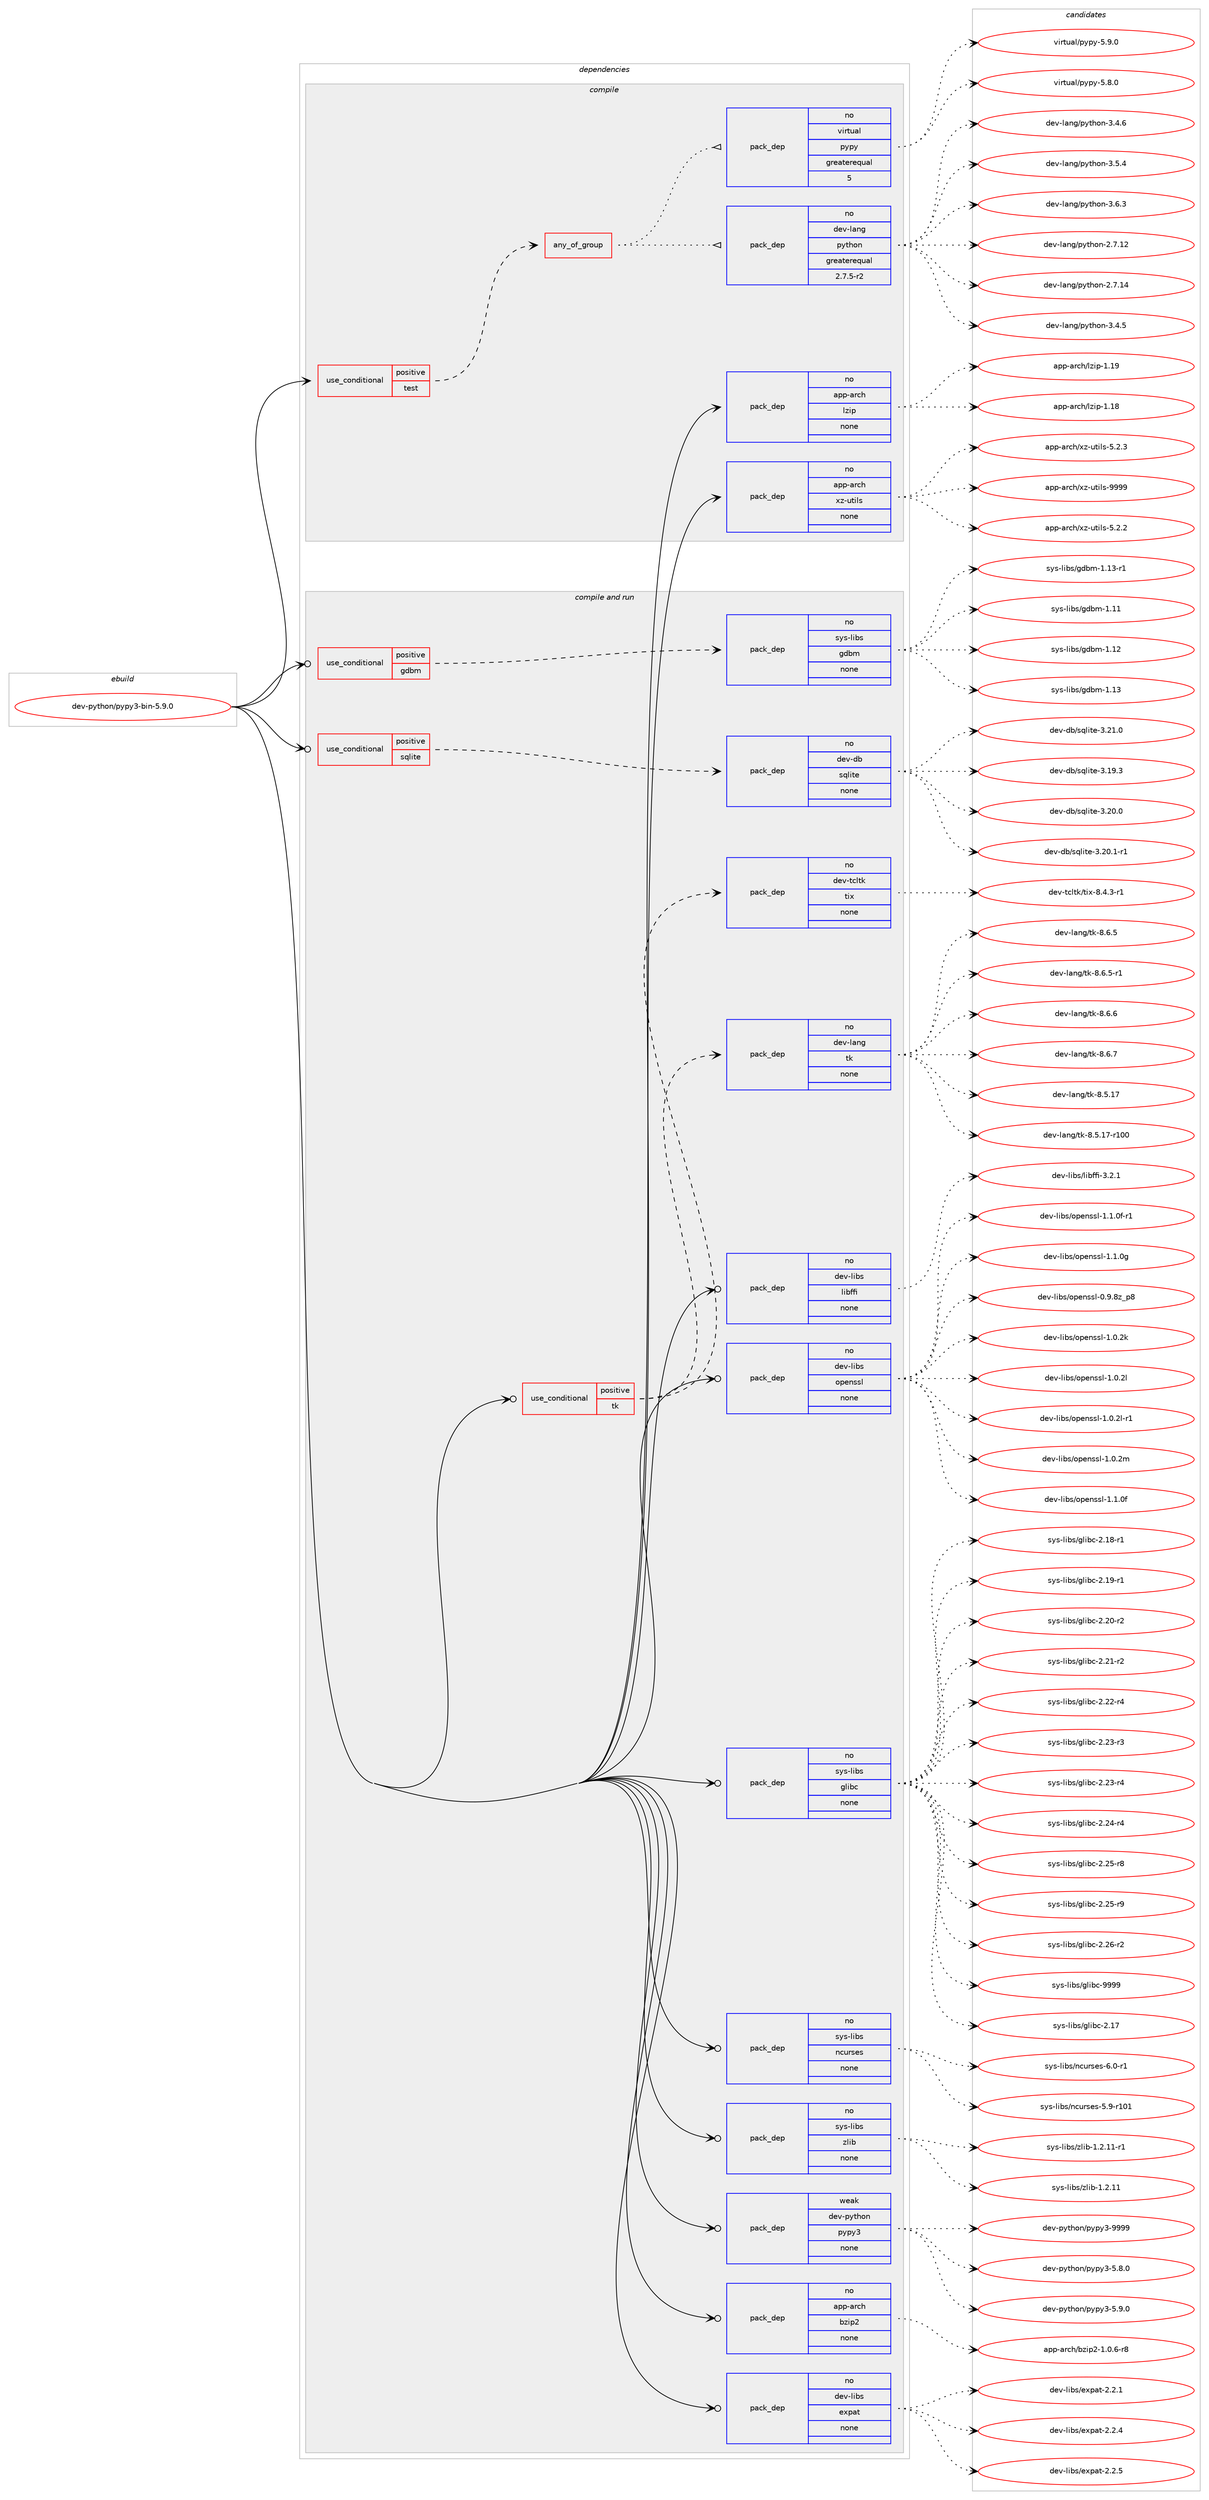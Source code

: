 digraph prolog {

# *************
# Graph options
# *************

newrank=true;
concentrate=true;
compound=true;
graph [rankdir=LR,fontname=Helvetica,fontsize=10,ranksep=1.5];#, ranksep=2.5, nodesep=0.2];
edge  [arrowhead=vee];
node  [fontname=Helvetica,fontsize=10];

# **********
# The ebuild
# **********

subgraph cluster_leftcol {
color=gray;
rank=same;
label=<<i>ebuild</i>>;
id [label="dev-python/pypy3-bin-5.9.0", color=red, width=4, href="../dev-python/pypy3-bin-5.9.0.svg"];
}

# ****************
# The dependencies
# ****************

subgraph cluster_midcol {
color=gray;
label=<<i>dependencies</i>>;
subgraph cluster_compile {
fillcolor="#eeeeee";
style=filled;
label=<<i>compile</i>>;
subgraph cond39148 {
dependency178585 [label=<<TABLE BORDER="0" CELLBORDER="1" CELLSPACING="0" CELLPADDING="4"><TR><TD ROWSPAN="3" CELLPADDING="10">use_conditional</TD></TR><TR><TD>positive</TD></TR><TR><TD>test</TD></TR></TABLE>>, shape=none, color=red];
subgraph any3884 {
dependency178586 [label=<<TABLE BORDER="0" CELLBORDER="1" CELLSPACING="0" CELLPADDING="4"><TR><TD CELLPADDING="10">any_of_group</TD></TR></TABLE>>, shape=none, color=red];subgraph pack135508 {
dependency178587 [label=<<TABLE BORDER="0" CELLBORDER="1" CELLSPACING="0" CELLPADDING="4" WIDTH="220"><TR><TD ROWSPAN="6" CELLPADDING="30">pack_dep</TD></TR><TR><TD WIDTH="110">no</TD></TR><TR><TD>dev-lang</TD></TR><TR><TD>python</TD></TR><TR><TD>greaterequal</TD></TR><TR><TD>2.7.5-r2</TD></TR></TABLE>>, shape=none, color=blue];
}
dependency178586:e -> dependency178587:w [weight=20,style="dotted",arrowhead="oinv"];
subgraph pack135509 {
dependency178588 [label=<<TABLE BORDER="0" CELLBORDER="1" CELLSPACING="0" CELLPADDING="4" WIDTH="220"><TR><TD ROWSPAN="6" CELLPADDING="30">pack_dep</TD></TR><TR><TD WIDTH="110">no</TD></TR><TR><TD>virtual</TD></TR><TR><TD>pypy</TD></TR><TR><TD>greaterequal</TD></TR><TR><TD>5</TD></TR></TABLE>>, shape=none, color=blue];
}
dependency178586:e -> dependency178588:w [weight=20,style="dotted",arrowhead="oinv"];
}
dependency178585:e -> dependency178586:w [weight=20,style="dashed",arrowhead="vee"];
}
id:e -> dependency178585:w [weight=20,style="solid",arrowhead="vee"];
subgraph pack135510 {
dependency178589 [label=<<TABLE BORDER="0" CELLBORDER="1" CELLSPACING="0" CELLPADDING="4" WIDTH="220"><TR><TD ROWSPAN="6" CELLPADDING="30">pack_dep</TD></TR><TR><TD WIDTH="110">no</TD></TR><TR><TD>app-arch</TD></TR><TR><TD>lzip</TD></TR><TR><TD>none</TD></TR><TR><TD></TD></TR></TABLE>>, shape=none, color=blue];
}
id:e -> dependency178589:w [weight=20,style="solid",arrowhead="vee"];
subgraph pack135511 {
dependency178590 [label=<<TABLE BORDER="0" CELLBORDER="1" CELLSPACING="0" CELLPADDING="4" WIDTH="220"><TR><TD ROWSPAN="6" CELLPADDING="30">pack_dep</TD></TR><TR><TD WIDTH="110">no</TD></TR><TR><TD>app-arch</TD></TR><TR><TD>xz-utils</TD></TR><TR><TD>none</TD></TR><TR><TD></TD></TR></TABLE>>, shape=none, color=blue];
}
id:e -> dependency178590:w [weight=20,style="solid",arrowhead="vee"];
}
subgraph cluster_compileandrun {
fillcolor="#eeeeee";
style=filled;
label=<<i>compile and run</i>>;
subgraph cond39149 {
dependency178591 [label=<<TABLE BORDER="0" CELLBORDER="1" CELLSPACING="0" CELLPADDING="4"><TR><TD ROWSPAN="3" CELLPADDING="10">use_conditional</TD></TR><TR><TD>positive</TD></TR><TR><TD>gdbm</TD></TR></TABLE>>, shape=none, color=red];
subgraph pack135512 {
dependency178592 [label=<<TABLE BORDER="0" CELLBORDER="1" CELLSPACING="0" CELLPADDING="4" WIDTH="220"><TR><TD ROWSPAN="6" CELLPADDING="30">pack_dep</TD></TR><TR><TD WIDTH="110">no</TD></TR><TR><TD>sys-libs</TD></TR><TR><TD>gdbm</TD></TR><TR><TD>none</TD></TR><TR><TD></TD></TR></TABLE>>, shape=none, color=blue];
}
dependency178591:e -> dependency178592:w [weight=20,style="dashed",arrowhead="vee"];
}
id:e -> dependency178591:w [weight=20,style="solid",arrowhead="odotvee"];
subgraph cond39150 {
dependency178593 [label=<<TABLE BORDER="0" CELLBORDER="1" CELLSPACING="0" CELLPADDING="4"><TR><TD ROWSPAN="3" CELLPADDING="10">use_conditional</TD></TR><TR><TD>positive</TD></TR><TR><TD>sqlite</TD></TR></TABLE>>, shape=none, color=red];
subgraph pack135513 {
dependency178594 [label=<<TABLE BORDER="0" CELLBORDER="1" CELLSPACING="0" CELLPADDING="4" WIDTH="220"><TR><TD ROWSPAN="6" CELLPADDING="30">pack_dep</TD></TR><TR><TD WIDTH="110">no</TD></TR><TR><TD>dev-db</TD></TR><TR><TD>sqlite</TD></TR><TR><TD>none</TD></TR><TR><TD></TD></TR></TABLE>>, shape=none, color=blue];
}
dependency178593:e -> dependency178594:w [weight=20,style="dashed",arrowhead="vee"];
}
id:e -> dependency178593:w [weight=20,style="solid",arrowhead="odotvee"];
subgraph cond39151 {
dependency178595 [label=<<TABLE BORDER="0" CELLBORDER="1" CELLSPACING="0" CELLPADDING="4"><TR><TD ROWSPAN="3" CELLPADDING="10">use_conditional</TD></TR><TR><TD>positive</TD></TR><TR><TD>tk</TD></TR></TABLE>>, shape=none, color=red];
subgraph pack135514 {
dependency178596 [label=<<TABLE BORDER="0" CELLBORDER="1" CELLSPACING="0" CELLPADDING="4" WIDTH="220"><TR><TD ROWSPAN="6" CELLPADDING="30">pack_dep</TD></TR><TR><TD WIDTH="110">no</TD></TR><TR><TD>dev-lang</TD></TR><TR><TD>tk</TD></TR><TR><TD>none</TD></TR><TR><TD></TD></TR></TABLE>>, shape=none, color=blue];
}
dependency178595:e -> dependency178596:w [weight=20,style="dashed",arrowhead="vee"];
subgraph pack135515 {
dependency178597 [label=<<TABLE BORDER="0" CELLBORDER="1" CELLSPACING="0" CELLPADDING="4" WIDTH="220"><TR><TD ROWSPAN="6" CELLPADDING="30">pack_dep</TD></TR><TR><TD WIDTH="110">no</TD></TR><TR><TD>dev-tcltk</TD></TR><TR><TD>tix</TD></TR><TR><TD>none</TD></TR><TR><TD></TD></TR></TABLE>>, shape=none, color=blue];
}
dependency178595:e -> dependency178597:w [weight=20,style="dashed",arrowhead="vee"];
}
id:e -> dependency178595:w [weight=20,style="solid",arrowhead="odotvee"];
subgraph pack135516 {
dependency178598 [label=<<TABLE BORDER="0" CELLBORDER="1" CELLSPACING="0" CELLPADDING="4" WIDTH="220"><TR><TD ROWSPAN="6" CELLPADDING="30">pack_dep</TD></TR><TR><TD WIDTH="110">no</TD></TR><TR><TD>app-arch</TD></TR><TR><TD>bzip2</TD></TR><TR><TD>none</TD></TR><TR><TD></TD></TR></TABLE>>, shape=none, color=blue];
}
id:e -> dependency178598:w [weight=20,style="solid",arrowhead="odotvee"];
subgraph pack135517 {
dependency178599 [label=<<TABLE BORDER="0" CELLBORDER="1" CELLSPACING="0" CELLPADDING="4" WIDTH="220"><TR><TD ROWSPAN="6" CELLPADDING="30">pack_dep</TD></TR><TR><TD WIDTH="110">no</TD></TR><TR><TD>dev-libs</TD></TR><TR><TD>expat</TD></TR><TR><TD>none</TD></TR><TR><TD></TD></TR></TABLE>>, shape=none, color=blue];
}
id:e -> dependency178599:w [weight=20,style="solid",arrowhead="odotvee"];
subgraph pack135518 {
dependency178600 [label=<<TABLE BORDER="0" CELLBORDER="1" CELLSPACING="0" CELLPADDING="4" WIDTH="220"><TR><TD ROWSPAN="6" CELLPADDING="30">pack_dep</TD></TR><TR><TD WIDTH="110">no</TD></TR><TR><TD>dev-libs</TD></TR><TR><TD>libffi</TD></TR><TR><TD>none</TD></TR><TR><TD></TD></TR></TABLE>>, shape=none, color=blue];
}
id:e -> dependency178600:w [weight=20,style="solid",arrowhead="odotvee"];
subgraph pack135519 {
dependency178601 [label=<<TABLE BORDER="0" CELLBORDER="1" CELLSPACING="0" CELLPADDING="4" WIDTH="220"><TR><TD ROWSPAN="6" CELLPADDING="30">pack_dep</TD></TR><TR><TD WIDTH="110">no</TD></TR><TR><TD>dev-libs</TD></TR><TR><TD>openssl</TD></TR><TR><TD>none</TD></TR><TR><TD></TD></TR></TABLE>>, shape=none, color=blue];
}
id:e -> dependency178601:w [weight=20,style="solid",arrowhead="odotvee"];
subgraph pack135520 {
dependency178602 [label=<<TABLE BORDER="0" CELLBORDER="1" CELLSPACING="0" CELLPADDING="4" WIDTH="220"><TR><TD ROWSPAN="6" CELLPADDING="30">pack_dep</TD></TR><TR><TD WIDTH="110">no</TD></TR><TR><TD>sys-libs</TD></TR><TR><TD>glibc</TD></TR><TR><TD>none</TD></TR><TR><TD></TD></TR></TABLE>>, shape=none, color=blue];
}
id:e -> dependency178602:w [weight=20,style="solid",arrowhead="odotvee"];
subgraph pack135521 {
dependency178603 [label=<<TABLE BORDER="0" CELLBORDER="1" CELLSPACING="0" CELLPADDING="4" WIDTH="220"><TR><TD ROWSPAN="6" CELLPADDING="30">pack_dep</TD></TR><TR><TD WIDTH="110">no</TD></TR><TR><TD>sys-libs</TD></TR><TR><TD>ncurses</TD></TR><TR><TD>none</TD></TR><TR><TD></TD></TR></TABLE>>, shape=none, color=blue];
}
id:e -> dependency178603:w [weight=20,style="solid",arrowhead="odotvee"];
subgraph pack135522 {
dependency178604 [label=<<TABLE BORDER="0" CELLBORDER="1" CELLSPACING="0" CELLPADDING="4" WIDTH="220"><TR><TD ROWSPAN="6" CELLPADDING="30">pack_dep</TD></TR><TR><TD WIDTH="110">no</TD></TR><TR><TD>sys-libs</TD></TR><TR><TD>zlib</TD></TR><TR><TD>none</TD></TR><TR><TD></TD></TR></TABLE>>, shape=none, color=blue];
}
id:e -> dependency178604:w [weight=20,style="solid",arrowhead="odotvee"];
subgraph pack135523 {
dependency178605 [label=<<TABLE BORDER="0" CELLBORDER="1" CELLSPACING="0" CELLPADDING="4" WIDTH="220"><TR><TD ROWSPAN="6" CELLPADDING="30">pack_dep</TD></TR><TR><TD WIDTH="110">weak</TD></TR><TR><TD>dev-python</TD></TR><TR><TD>pypy3</TD></TR><TR><TD>none</TD></TR><TR><TD></TD></TR></TABLE>>, shape=none, color=blue];
}
id:e -> dependency178605:w [weight=20,style="solid",arrowhead="odotvee"];
}
subgraph cluster_run {
fillcolor="#eeeeee";
style=filled;
label=<<i>run</i>>;
}
}

# **************
# The candidates
# **************

subgraph cluster_choices {
rank=same;
color=gray;
label=<<i>candidates</i>>;

subgraph choice135508 {
color=black;
nodesep=1;
choice10010111845108971101034711212111610411111045504655464950 [label="dev-lang/python-2.7.12", color=red, width=4,href="../dev-lang/python-2.7.12.svg"];
choice10010111845108971101034711212111610411111045504655464952 [label="dev-lang/python-2.7.14", color=red, width=4,href="../dev-lang/python-2.7.14.svg"];
choice100101118451089711010347112121116104111110455146524653 [label="dev-lang/python-3.4.5", color=red, width=4,href="../dev-lang/python-3.4.5.svg"];
choice100101118451089711010347112121116104111110455146524654 [label="dev-lang/python-3.4.6", color=red, width=4,href="../dev-lang/python-3.4.6.svg"];
choice100101118451089711010347112121116104111110455146534652 [label="dev-lang/python-3.5.4", color=red, width=4,href="../dev-lang/python-3.5.4.svg"];
choice100101118451089711010347112121116104111110455146544651 [label="dev-lang/python-3.6.3", color=red, width=4,href="../dev-lang/python-3.6.3.svg"];
dependency178587:e -> choice10010111845108971101034711212111610411111045504655464950:w [style=dotted,weight="100"];
dependency178587:e -> choice10010111845108971101034711212111610411111045504655464952:w [style=dotted,weight="100"];
dependency178587:e -> choice100101118451089711010347112121116104111110455146524653:w [style=dotted,weight="100"];
dependency178587:e -> choice100101118451089711010347112121116104111110455146524654:w [style=dotted,weight="100"];
dependency178587:e -> choice100101118451089711010347112121116104111110455146534652:w [style=dotted,weight="100"];
dependency178587:e -> choice100101118451089711010347112121116104111110455146544651:w [style=dotted,weight="100"];
}
subgraph choice135509 {
color=black;
nodesep=1;
choice1181051141161179710847112121112121455346564648 [label="virtual/pypy-5.8.0", color=red, width=4,href="../virtual/pypy-5.8.0.svg"];
choice1181051141161179710847112121112121455346574648 [label="virtual/pypy-5.9.0", color=red, width=4,href="../virtual/pypy-5.9.0.svg"];
dependency178588:e -> choice1181051141161179710847112121112121455346564648:w [style=dotted,weight="100"];
dependency178588:e -> choice1181051141161179710847112121112121455346574648:w [style=dotted,weight="100"];
}
subgraph choice135510 {
color=black;
nodesep=1;
choice97112112459711499104471081221051124549464956 [label="app-arch/lzip-1.18", color=red, width=4,href="../app-arch/lzip-1.18.svg"];
choice97112112459711499104471081221051124549464957 [label="app-arch/lzip-1.19", color=red, width=4,href="../app-arch/lzip-1.19.svg"];
dependency178589:e -> choice97112112459711499104471081221051124549464956:w [style=dotted,weight="100"];
dependency178589:e -> choice97112112459711499104471081221051124549464957:w [style=dotted,weight="100"];
}
subgraph choice135511 {
color=black;
nodesep=1;
choice971121124597114991044712012245117116105108115455346504650 [label="app-arch/xz-utils-5.2.2", color=red, width=4,href="../app-arch/xz-utils-5.2.2.svg"];
choice971121124597114991044712012245117116105108115455346504651 [label="app-arch/xz-utils-5.2.3", color=red, width=4,href="../app-arch/xz-utils-5.2.3.svg"];
choice9711211245971149910447120122451171161051081154557575757 [label="app-arch/xz-utils-9999", color=red, width=4,href="../app-arch/xz-utils-9999.svg"];
dependency178590:e -> choice971121124597114991044712012245117116105108115455346504650:w [style=dotted,weight="100"];
dependency178590:e -> choice971121124597114991044712012245117116105108115455346504651:w [style=dotted,weight="100"];
dependency178590:e -> choice9711211245971149910447120122451171161051081154557575757:w [style=dotted,weight="100"];
}
subgraph choice135512 {
color=black;
nodesep=1;
choice115121115451081059811547103100981094549464949 [label="sys-libs/gdbm-1.11", color=red, width=4,href="../sys-libs/gdbm-1.11.svg"];
choice115121115451081059811547103100981094549464950 [label="sys-libs/gdbm-1.12", color=red, width=4,href="../sys-libs/gdbm-1.12.svg"];
choice115121115451081059811547103100981094549464951 [label="sys-libs/gdbm-1.13", color=red, width=4,href="../sys-libs/gdbm-1.13.svg"];
choice1151211154510810598115471031009810945494649514511449 [label="sys-libs/gdbm-1.13-r1", color=red, width=4,href="../sys-libs/gdbm-1.13-r1.svg"];
dependency178592:e -> choice115121115451081059811547103100981094549464949:w [style=dotted,weight="100"];
dependency178592:e -> choice115121115451081059811547103100981094549464950:w [style=dotted,weight="100"];
dependency178592:e -> choice115121115451081059811547103100981094549464951:w [style=dotted,weight="100"];
dependency178592:e -> choice1151211154510810598115471031009810945494649514511449:w [style=dotted,weight="100"];
}
subgraph choice135513 {
color=black;
nodesep=1;
choice10010111845100984711511310810511610145514649574651 [label="dev-db/sqlite-3.19.3", color=red, width=4,href="../dev-db/sqlite-3.19.3.svg"];
choice10010111845100984711511310810511610145514650484648 [label="dev-db/sqlite-3.20.0", color=red, width=4,href="../dev-db/sqlite-3.20.0.svg"];
choice100101118451009847115113108105116101455146504846494511449 [label="dev-db/sqlite-3.20.1-r1", color=red, width=4,href="../dev-db/sqlite-3.20.1-r1.svg"];
choice10010111845100984711511310810511610145514650494648 [label="dev-db/sqlite-3.21.0", color=red, width=4,href="../dev-db/sqlite-3.21.0.svg"];
dependency178594:e -> choice10010111845100984711511310810511610145514649574651:w [style=dotted,weight="100"];
dependency178594:e -> choice10010111845100984711511310810511610145514650484648:w [style=dotted,weight="100"];
dependency178594:e -> choice100101118451009847115113108105116101455146504846494511449:w [style=dotted,weight="100"];
dependency178594:e -> choice10010111845100984711511310810511610145514650494648:w [style=dotted,weight="100"];
}
subgraph choice135514 {
color=black;
nodesep=1;
choice10010111845108971101034711610745564653464955 [label="dev-lang/tk-8.5.17", color=red, width=4,href="../dev-lang/tk-8.5.17.svg"];
choice1001011184510897110103471161074556465346495545114494848 [label="dev-lang/tk-8.5.17-r100", color=red, width=4,href="../dev-lang/tk-8.5.17-r100.svg"];
choice100101118451089711010347116107455646544653 [label="dev-lang/tk-8.6.5", color=red, width=4,href="../dev-lang/tk-8.6.5.svg"];
choice1001011184510897110103471161074556465446534511449 [label="dev-lang/tk-8.6.5-r1", color=red, width=4,href="../dev-lang/tk-8.6.5-r1.svg"];
choice100101118451089711010347116107455646544654 [label="dev-lang/tk-8.6.6", color=red, width=4,href="../dev-lang/tk-8.6.6.svg"];
choice100101118451089711010347116107455646544655 [label="dev-lang/tk-8.6.7", color=red, width=4,href="../dev-lang/tk-8.6.7.svg"];
dependency178596:e -> choice10010111845108971101034711610745564653464955:w [style=dotted,weight="100"];
dependency178596:e -> choice1001011184510897110103471161074556465346495545114494848:w [style=dotted,weight="100"];
dependency178596:e -> choice100101118451089711010347116107455646544653:w [style=dotted,weight="100"];
dependency178596:e -> choice1001011184510897110103471161074556465446534511449:w [style=dotted,weight="100"];
dependency178596:e -> choice100101118451089711010347116107455646544654:w [style=dotted,weight="100"];
dependency178596:e -> choice100101118451089711010347116107455646544655:w [style=dotted,weight="100"];
}
subgraph choice135515 {
color=black;
nodesep=1;
choice1001011184511699108116107471161051204556465246514511449 [label="dev-tcltk/tix-8.4.3-r1", color=red, width=4,href="../dev-tcltk/tix-8.4.3-r1.svg"];
dependency178597:e -> choice1001011184511699108116107471161051204556465246514511449:w [style=dotted,weight="100"];
}
subgraph choice135516 {
color=black;
nodesep=1;
choice971121124597114991044798122105112504549464846544511456 [label="app-arch/bzip2-1.0.6-r8", color=red, width=4,href="../app-arch/bzip2-1.0.6-r8.svg"];
dependency178598:e -> choice971121124597114991044798122105112504549464846544511456:w [style=dotted,weight="100"];
}
subgraph choice135517 {
color=black;
nodesep=1;
choice10010111845108105981154710112011297116455046504649 [label="dev-libs/expat-2.2.1", color=red, width=4,href="../dev-libs/expat-2.2.1.svg"];
choice10010111845108105981154710112011297116455046504652 [label="dev-libs/expat-2.2.4", color=red, width=4,href="../dev-libs/expat-2.2.4.svg"];
choice10010111845108105981154710112011297116455046504653 [label="dev-libs/expat-2.2.5", color=red, width=4,href="../dev-libs/expat-2.2.5.svg"];
dependency178599:e -> choice10010111845108105981154710112011297116455046504649:w [style=dotted,weight="100"];
dependency178599:e -> choice10010111845108105981154710112011297116455046504652:w [style=dotted,weight="100"];
dependency178599:e -> choice10010111845108105981154710112011297116455046504653:w [style=dotted,weight="100"];
}
subgraph choice135518 {
color=black;
nodesep=1;
choice10010111845108105981154710810598102102105455146504649 [label="dev-libs/libffi-3.2.1", color=red, width=4,href="../dev-libs/libffi-3.2.1.svg"];
dependency178600:e -> choice10010111845108105981154710810598102102105455146504649:w [style=dotted,weight="100"];
}
subgraph choice135519 {
color=black;
nodesep=1;
choice1001011184510810598115471111121011101151151084548465746561229511256 [label="dev-libs/openssl-0.9.8z_p8", color=red, width=4,href="../dev-libs/openssl-0.9.8z_p8.svg"];
choice100101118451081059811547111112101110115115108454946484650107 [label="dev-libs/openssl-1.0.2k", color=red, width=4,href="../dev-libs/openssl-1.0.2k.svg"];
choice100101118451081059811547111112101110115115108454946484650108 [label="dev-libs/openssl-1.0.2l", color=red, width=4,href="../dev-libs/openssl-1.0.2l.svg"];
choice1001011184510810598115471111121011101151151084549464846501084511449 [label="dev-libs/openssl-1.0.2l-r1", color=red, width=4,href="../dev-libs/openssl-1.0.2l-r1.svg"];
choice100101118451081059811547111112101110115115108454946484650109 [label="dev-libs/openssl-1.0.2m", color=red, width=4,href="../dev-libs/openssl-1.0.2m.svg"];
choice100101118451081059811547111112101110115115108454946494648102 [label="dev-libs/openssl-1.1.0f", color=red, width=4,href="../dev-libs/openssl-1.1.0f.svg"];
choice1001011184510810598115471111121011101151151084549464946481024511449 [label="dev-libs/openssl-1.1.0f-r1", color=red, width=4,href="../dev-libs/openssl-1.1.0f-r1.svg"];
choice100101118451081059811547111112101110115115108454946494648103 [label="dev-libs/openssl-1.1.0g", color=red, width=4,href="../dev-libs/openssl-1.1.0g.svg"];
dependency178601:e -> choice1001011184510810598115471111121011101151151084548465746561229511256:w [style=dotted,weight="100"];
dependency178601:e -> choice100101118451081059811547111112101110115115108454946484650107:w [style=dotted,weight="100"];
dependency178601:e -> choice100101118451081059811547111112101110115115108454946484650108:w [style=dotted,weight="100"];
dependency178601:e -> choice1001011184510810598115471111121011101151151084549464846501084511449:w [style=dotted,weight="100"];
dependency178601:e -> choice100101118451081059811547111112101110115115108454946484650109:w [style=dotted,weight="100"];
dependency178601:e -> choice100101118451081059811547111112101110115115108454946494648102:w [style=dotted,weight="100"];
dependency178601:e -> choice1001011184510810598115471111121011101151151084549464946481024511449:w [style=dotted,weight="100"];
dependency178601:e -> choice100101118451081059811547111112101110115115108454946494648103:w [style=dotted,weight="100"];
}
subgraph choice135520 {
color=black;
nodesep=1;
choice11512111545108105981154710310810598994550464955 [label="sys-libs/glibc-2.17", color=red, width=4,href="../sys-libs/glibc-2.17.svg"];
choice115121115451081059811547103108105989945504649564511449 [label="sys-libs/glibc-2.18-r1", color=red, width=4,href="../sys-libs/glibc-2.18-r1.svg"];
choice115121115451081059811547103108105989945504649574511449 [label="sys-libs/glibc-2.19-r1", color=red, width=4,href="../sys-libs/glibc-2.19-r1.svg"];
choice115121115451081059811547103108105989945504650484511450 [label="sys-libs/glibc-2.20-r2", color=red, width=4,href="../sys-libs/glibc-2.20-r2.svg"];
choice115121115451081059811547103108105989945504650494511450 [label="sys-libs/glibc-2.21-r2", color=red, width=4,href="../sys-libs/glibc-2.21-r2.svg"];
choice115121115451081059811547103108105989945504650504511452 [label="sys-libs/glibc-2.22-r4", color=red, width=4,href="../sys-libs/glibc-2.22-r4.svg"];
choice115121115451081059811547103108105989945504650514511451 [label="sys-libs/glibc-2.23-r3", color=red, width=4,href="../sys-libs/glibc-2.23-r3.svg"];
choice115121115451081059811547103108105989945504650514511452 [label="sys-libs/glibc-2.23-r4", color=red, width=4,href="../sys-libs/glibc-2.23-r4.svg"];
choice115121115451081059811547103108105989945504650524511452 [label="sys-libs/glibc-2.24-r4", color=red, width=4,href="../sys-libs/glibc-2.24-r4.svg"];
choice115121115451081059811547103108105989945504650534511456 [label="sys-libs/glibc-2.25-r8", color=red, width=4,href="../sys-libs/glibc-2.25-r8.svg"];
choice115121115451081059811547103108105989945504650534511457 [label="sys-libs/glibc-2.25-r9", color=red, width=4,href="../sys-libs/glibc-2.25-r9.svg"];
choice115121115451081059811547103108105989945504650544511450 [label="sys-libs/glibc-2.26-r2", color=red, width=4,href="../sys-libs/glibc-2.26-r2.svg"];
choice11512111545108105981154710310810598994557575757 [label="sys-libs/glibc-9999", color=red, width=4,href="../sys-libs/glibc-9999.svg"];
dependency178602:e -> choice11512111545108105981154710310810598994550464955:w [style=dotted,weight="100"];
dependency178602:e -> choice115121115451081059811547103108105989945504649564511449:w [style=dotted,weight="100"];
dependency178602:e -> choice115121115451081059811547103108105989945504649574511449:w [style=dotted,weight="100"];
dependency178602:e -> choice115121115451081059811547103108105989945504650484511450:w [style=dotted,weight="100"];
dependency178602:e -> choice115121115451081059811547103108105989945504650494511450:w [style=dotted,weight="100"];
dependency178602:e -> choice115121115451081059811547103108105989945504650504511452:w [style=dotted,weight="100"];
dependency178602:e -> choice115121115451081059811547103108105989945504650514511451:w [style=dotted,weight="100"];
dependency178602:e -> choice115121115451081059811547103108105989945504650514511452:w [style=dotted,weight="100"];
dependency178602:e -> choice115121115451081059811547103108105989945504650524511452:w [style=dotted,weight="100"];
dependency178602:e -> choice115121115451081059811547103108105989945504650534511456:w [style=dotted,weight="100"];
dependency178602:e -> choice115121115451081059811547103108105989945504650534511457:w [style=dotted,weight="100"];
dependency178602:e -> choice115121115451081059811547103108105989945504650544511450:w [style=dotted,weight="100"];
dependency178602:e -> choice11512111545108105981154710310810598994557575757:w [style=dotted,weight="100"];
}
subgraph choice135521 {
color=black;
nodesep=1;
choice115121115451081059811547110991171141151011154553465745114494849 [label="sys-libs/ncurses-5.9-r101", color=red, width=4,href="../sys-libs/ncurses-5.9-r101.svg"];
choice11512111545108105981154711099117114115101115455446484511449 [label="sys-libs/ncurses-6.0-r1", color=red, width=4,href="../sys-libs/ncurses-6.0-r1.svg"];
dependency178603:e -> choice115121115451081059811547110991171141151011154553465745114494849:w [style=dotted,weight="100"];
dependency178603:e -> choice11512111545108105981154711099117114115101115455446484511449:w [style=dotted,weight="100"];
}
subgraph choice135522 {
color=black;
nodesep=1;
choice1151211154510810598115471221081059845494650464949 [label="sys-libs/zlib-1.2.11", color=red, width=4,href="../sys-libs/zlib-1.2.11.svg"];
choice11512111545108105981154712210810598454946504649494511449 [label="sys-libs/zlib-1.2.11-r1", color=red, width=4,href="../sys-libs/zlib-1.2.11-r1.svg"];
dependency178604:e -> choice1151211154510810598115471221081059845494650464949:w [style=dotted,weight="100"];
dependency178604:e -> choice11512111545108105981154712210810598454946504649494511449:w [style=dotted,weight="100"];
}
subgraph choice135523 {
color=black;
nodesep=1;
choice100101118451121211161041111104711212111212151455346564648 [label="dev-python/pypy3-5.8.0", color=red, width=4,href="../dev-python/pypy3-5.8.0.svg"];
choice100101118451121211161041111104711212111212151455346574648 [label="dev-python/pypy3-5.9.0", color=red, width=4,href="../dev-python/pypy3-5.9.0.svg"];
choice1001011184511212111610411111047112121112121514557575757 [label="dev-python/pypy3-9999", color=red, width=4,href="../dev-python/pypy3-9999.svg"];
dependency178605:e -> choice100101118451121211161041111104711212111212151455346564648:w [style=dotted,weight="100"];
dependency178605:e -> choice100101118451121211161041111104711212111212151455346574648:w [style=dotted,weight="100"];
dependency178605:e -> choice1001011184511212111610411111047112121112121514557575757:w [style=dotted,weight="100"];
}
}

}

